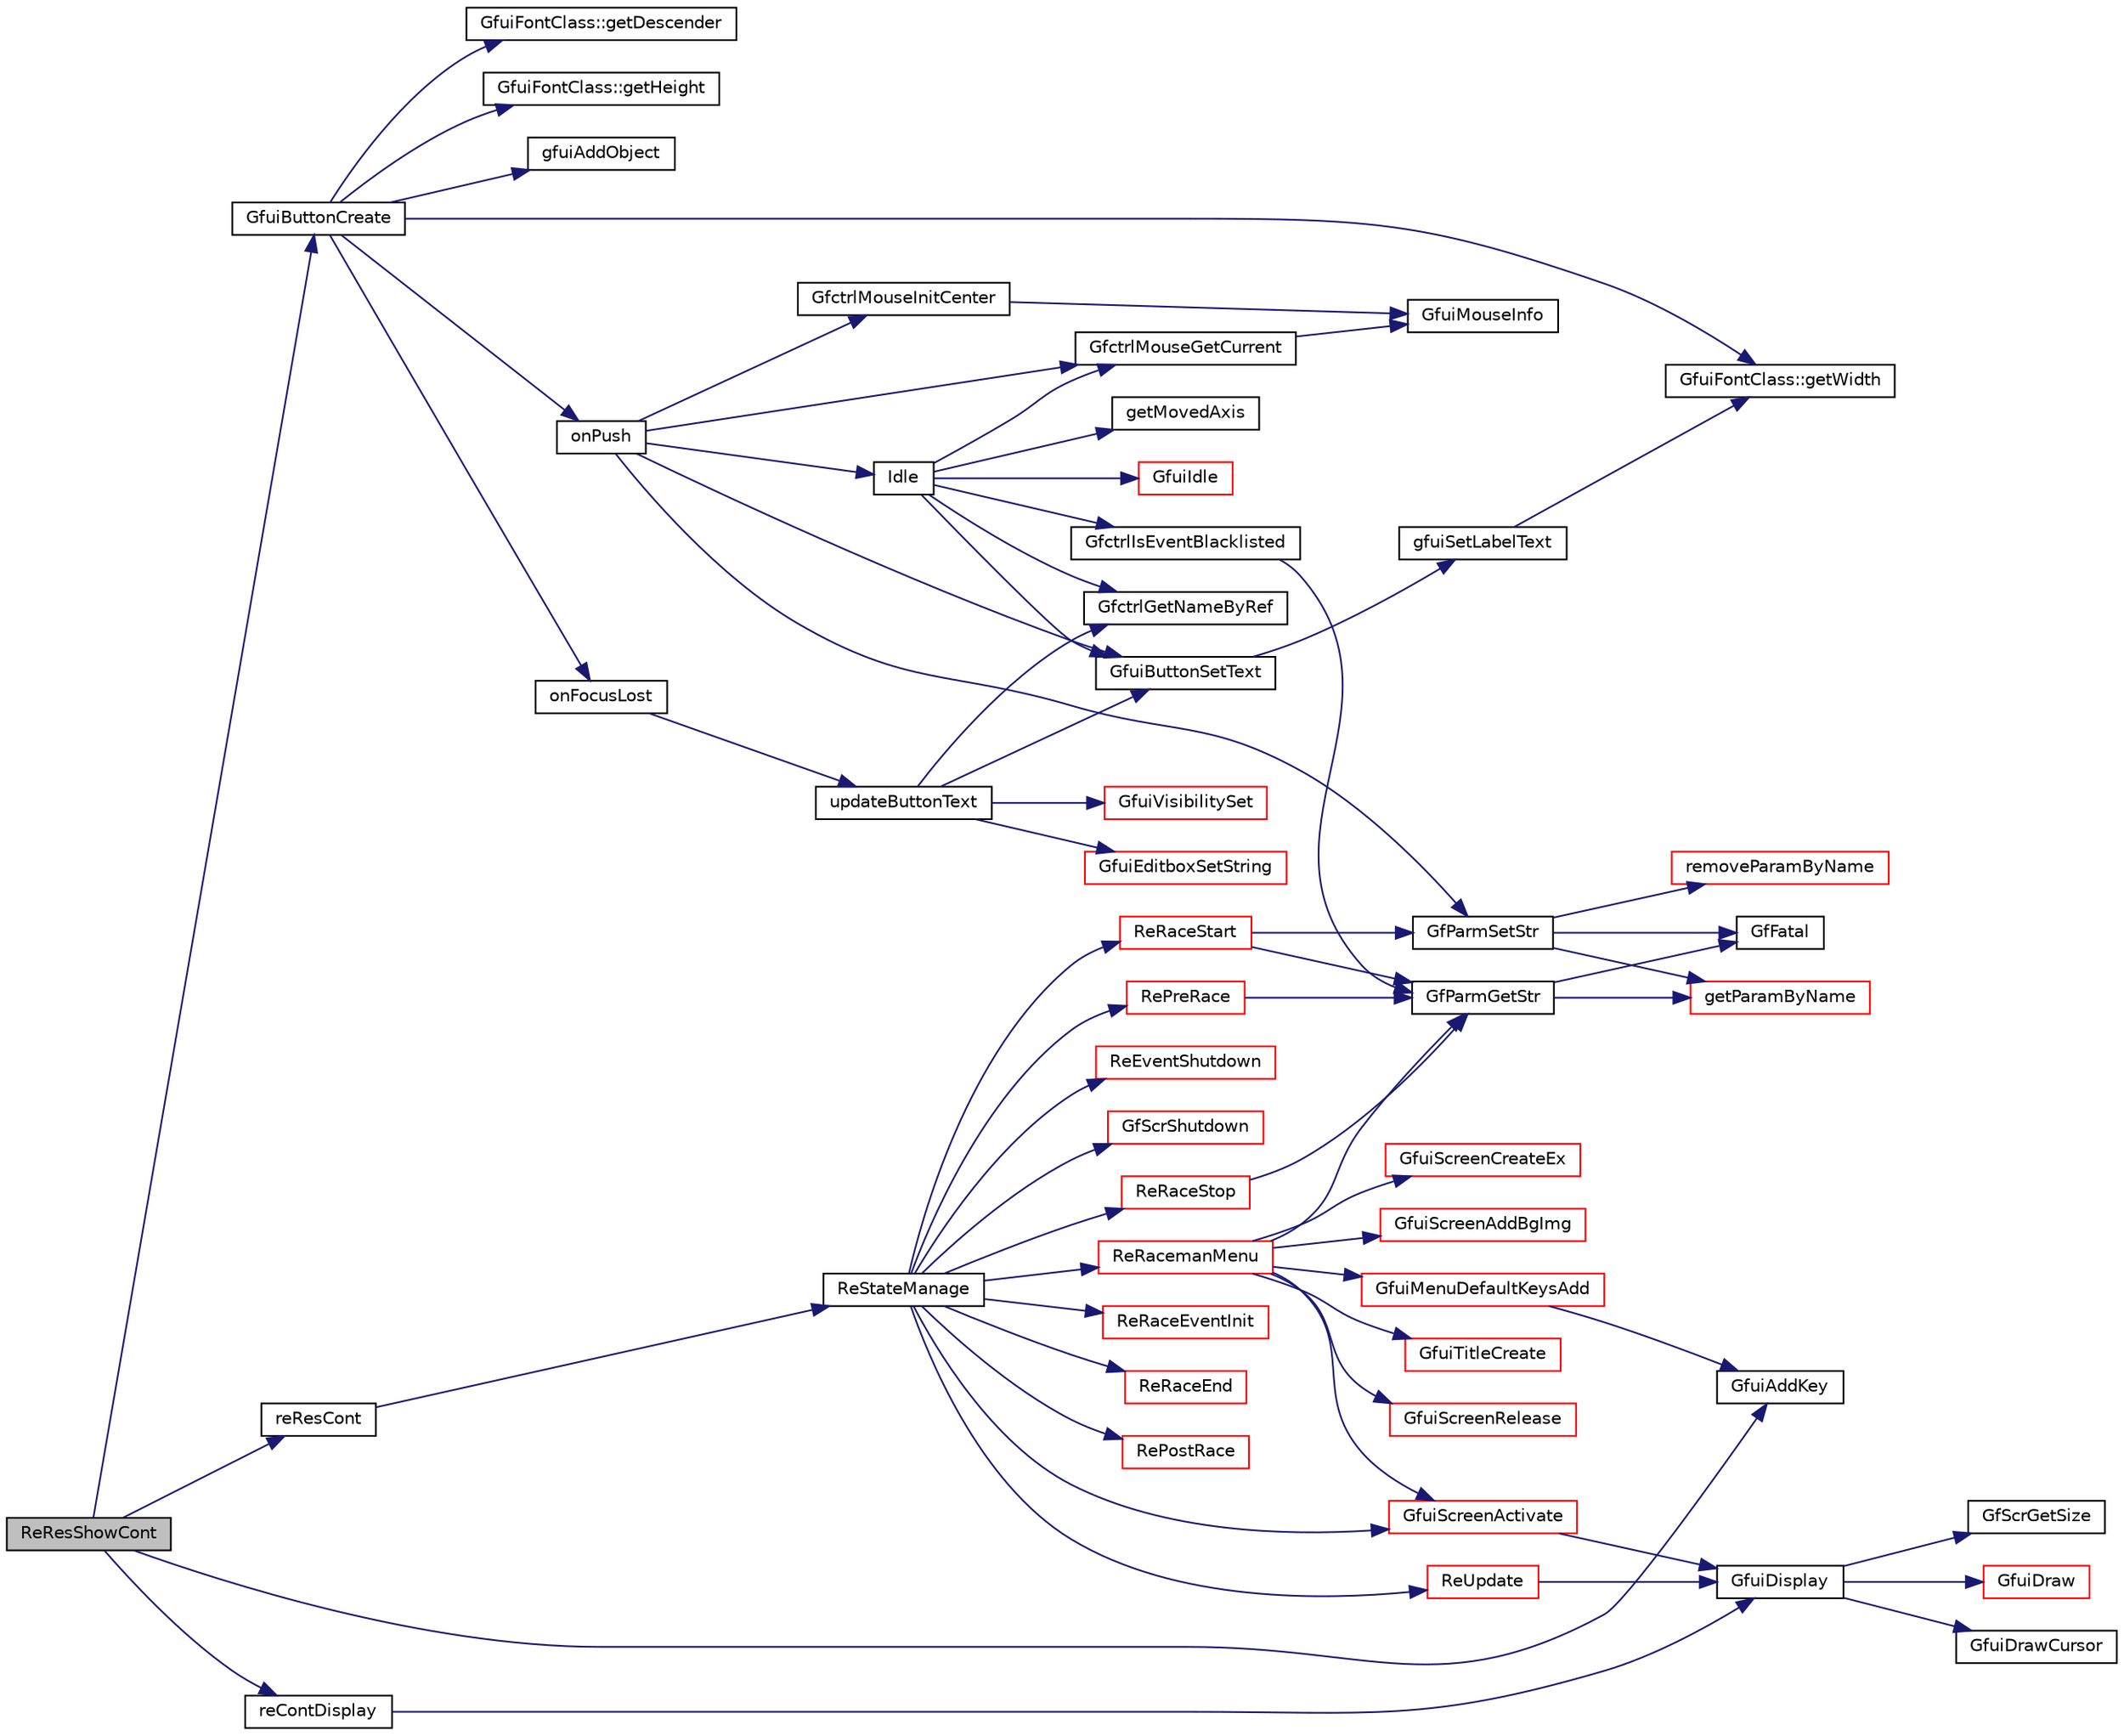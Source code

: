 digraph "ReResShowCont"
{
  edge [fontname="Helvetica",fontsize="10",labelfontname="Helvetica",labelfontsize="10"];
  node [fontname="Helvetica",fontsize="10",shape=record];
  rankdir="LR";
  Node1 [label="ReResShowCont",height=0.2,width=0.4,color="black", fillcolor="grey75", style="filled", fontcolor="black"];
  Node1 -> Node2 [color="midnightblue",fontsize="10",style="solid",fontname="Helvetica"];
  Node2 [label="GfuiButtonCreate",height=0.2,width=0.4,color="black", fillcolor="white", style="filled",URL="$group__gui.html#ga48acf689c531b99051db5328023539fd",tooltip="Add a button to a screen. "];
  Node2 -> Node3 [color="midnightblue",fontsize="10",style="solid",fontname="Helvetica"];
  Node3 [label="onPush",height=0.2,width=0.4,color="black", fillcolor="white", style="filled",URL="$controlconfig_8cpp.html#a7f74cf9ff0daa4eb8a4b17bb40755683"];
  Node3 -> Node4 [color="midnightblue",fontsize="10",style="solid",fontname="Helvetica"];
  Node4 [label="GfuiButtonSetText",height=0.2,width=0.4,color="black", fillcolor="white", style="filled",URL="$group__gui.html#ga6cffbd411c8e21094c49eca5e4b41443",tooltip="Change the label of a button. "];
  Node4 -> Node5 [color="midnightblue",fontsize="10",style="solid",fontname="Helvetica"];
  Node5 [label="gfuiSetLabelText",height=0.2,width=0.4,color="black", fillcolor="white", style="filled",URL="$gui_8h.html#a2271d218f85c4fb52b2e10a4e8fba144"];
  Node5 -> Node6 [color="midnightblue",fontsize="10",style="solid",fontname="Helvetica"];
  Node6 [label="GfuiFontClass::getWidth",height=0.2,width=0.4,color="black", fillcolor="white", style="filled",URL="$class_gfui_font_class.html#a96fb79e144b166ac018613a77795b7d0"];
  Node3 -> Node7 [color="midnightblue",fontsize="10",style="solid",fontname="Helvetica"];
  Node7 [label="GfParmSetStr",height=0.2,width=0.4,color="black", fillcolor="white", style="filled",URL="$group__paramsdata.html#ga51e004417915417cc725baf7b384e9f2",tooltip="Set a string parameter in the parameter set handle. "];
  Node7 -> Node8 [color="midnightblue",fontsize="10",style="solid",fontname="Helvetica"];
  Node8 [label="GfFatal",height=0.2,width=0.4,color="black", fillcolor="white", style="filled",URL="$tgf_8h.html#a927c58e55400ef72e0e54548b26f973d"];
  Node7 -> Node9 [color="midnightblue",fontsize="10",style="solid",fontname="Helvetica"];
  Node9 [label="removeParamByName",height=0.2,width=0.4,color="red", fillcolor="white", style="filled",URL="$group__paramshelper.html#ga07cd5a316f56002cdd2e85fa66ed874d",tooltip="Helper function to remove a parameter with given name paramName. "];
  Node7 -> Node10 [color="midnightblue",fontsize="10",style="solid",fontname="Helvetica"];
  Node10 [label="getParamByName",height=0.2,width=0.4,color="red", fillcolor="white", style="filled",URL="$group__paramshelper.html#gad76ca407ee6b618e69f80c80aa319d63",tooltip="Helper function to get (or create) a parameter by name. "];
  Node3 -> Node11 [color="midnightblue",fontsize="10",style="solid",fontname="Helvetica"];
  Node11 [label="Idle",height=0.2,width=0.4,color="black", fillcolor="white", style="filled",URL="$controlconfig_8cpp.html#ae99357b751c6b47477890bcf61987720"];
  Node11 -> Node12 [color="midnightblue",fontsize="10",style="solid",fontname="Helvetica"];
  Node12 [label="GfctrlMouseGetCurrent",height=0.2,width=0.4,color="black", fillcolor="white", style="filled",URL="$group__ctrl.html#ga1d62005829c884e380b1ee201239ddc6",tooltip="Get the mouse current values. "];
  Node12 -> Node13 [color="midnightblue",fontsize="10",style="solid",fontname="Helvetica"];
  Node13 [label="GfuiMouseInfo",height=0.2,width=0.4,color="black", fillcolor="white", style="filled",URL="$group__gui.html#ga742f49d4d38c9d557fac937240f6ee75",tooltip="Get the mouse information (position and buttons) "];
  Node11 -> Node14 [color="midnightblue",fontsize="10",style="solid",fontname="Helvetica"];
  Node14 [label="GfuiIdle",height=0.2,width=0.4,color="red", fillcolor="white", style="filled",URL="$group__gui.html#ga37075d79253ce8fdfeb115c187cd1108",tooltip="Idle function for the GUI to be called during Idle loop of glut. "];
  Node11 -> Node15 [color="midnightblue",fontsize="10",style="solid",fontname="Helvetica"];
  Node15 [label="GfctrlGetNameByRef",height=0.2,width=0.4,color="black", fillcolor="white", style="filled",URL="$group__ctrl.html#gaa442694772535f7f366b2a5f15e052fb",tooltip="Get a control name by its reference. "];
  Node11 -> Node4 [color="midnightblue",fontsize="10",style="solid",fontname="Helvetica"];
  Node11 -> Node16 [color="midnightblue",fontsize="10",style="solid",fontname="Helvetica"];
  Node16 [label="GfctrlIsEventBlacklisted",height=0.2,width=0.4,color="black", fillcolor="white", style="filled",URL="$group__ctrl.html#gab2fe4386619758238672dd29c32890e8",tooltip="Check if given event is blacklisted (used for buttons or axis which fire a button AND move event)..."];
  Node16 -> Node17 [color="midnightblue",fontsize="10",style="solid",fontname="Helvetica"];
  Node17 [label="GfParmGetStr",height=0.2,width=0.4,color="black", fillcolor="white", style="filled",URL="$group__paramsdata.html#gaa37bfd1fabd03d24fd50812c2330fa12",tooltip="Get a string parameter from the parameter set handle. "];
  Node17 -> Node8 [color="midnightblue",fontsize="10",style="solid",fontname="Helvetica"];
  Node17 -> Node10 [color="midnightblue",fontsize="10",style="solid",fontname="Helvetica"];
  Node11 -> Node18 [color="midnightblue",fontsize="10",style="solid",fontname="Helvetica"];
  Node18 [label="getMovedAxis",height=0.2,width=0.4,color="black", fillcolor="white", style="filled",URL="$controlconfig_8cpp.html#a4e8236f52a235b9fa491726461f4cddb"];
  Node3 -> Node19 [color="midnightblue",fontsize="10",style="solid",fontname="Helvetica"];
  Node19 [label="GfctrlMouseInitCenter",height=0.2,width=0.4,color="black", fillcolor="white", style="filled",URL="$group__ctrl.html#gad5a55fde0e50ffa232a202ec252eaf66",tooltip="Get the reference position. "];
  Node19 -> Node13 [color="midnightblue",fontsize="10",style="solid",fontname="Helvetica"];
  Node3 -> Node12 [color="midnightblue",fontsize="10",style="solid",fontname="Helvetica"];
  Node2 -> Node20 [color="midnightblue",fontsize="10",style="solid",fontname="Helvetica"];
  Node20 [label="onFocusLost",height=0.2,width=0.4,color="black", fillcolor="white", style="filled",URL="$controlconfig_8cpp.html#a59cfe754e770f29c0f4e9c4d52201f83"];
  Node20 -> Node21 [color="midnightblue",fontsize="10",style="solid",fontname="Helvetica"];
  Node21 [label="updateButtonText",height=0.2,width=0.4,color="black", fillcolor="white", style="filled",URL="$controlconfig_8cpp.html#af959d86b3d6a7b6190fb8bdddbf29cf7"];
  Node21 -> Node15 [color="midnightblue",fontsize="10",style="solid",fontname="Helvetica"];
  Node21 -> Node4 [color="midnightblue",fontsize="10",style="solid",fontname="Helvetica"];
  Node21 -> Node22 [color="midnightblue",fontsize="10",style="solid",fontname="Helvetica"];
  Node22 [label="GfuiEditboxSetString",height=0.2,width=0.4,color="red", fillcolor="white", style="filled",URL="$group__gui.html#ga7e769622dd66806a6bc7a6bb2e8e0c25",tooltip="Set a new string. "];
  Node21 -> Node23 [color="midnightblue",fontsize="10",style="solid",fontname="Helvetica"];
  Node23 [label="GfuiVisibilitySet",height=0.2,width=0.4,color="red", fillcolor="white", style="filled",URL="$group__gui.html#ga54cdf60d97666c43dd2a16e4647a8309",tooltip="Set/unset the visibility attribute of an object. "];
  Node2 -> Node6 [color="midnightblue",fontsize="10",style="solid",fontname="Helvetica"];
  Node2 -> Node24 [color="midnightblue",fontsize="10",style="solid",fontname="Helvetica"];
  Node24 [label="GfuiFontClass::getDescender",height=0.2,width=0.4,color="black", fillcolor="white", style="filled",URL="$class_gfui_font_class.html#a9285866cfaa26f2db416dec244ede542"];
  Node2 -> Node25 [color="midnightblue",fontsize="10",style="solid",fontname="Helvetica"];
  Node25 [label="GfuiFontClass::getHeight",height=0.2,width=0.4,color="black", fillcolor="white", style="filled",URL="$class_gfui_font_class.html#af7a8622b16d9d8321fa6bcf5a23352a9"];
  Node2 -> Node26 [color="midnightblue",fontsize="10",style="solid",fontname="Helvetica"];
  Node26 [label="gfuiAddObject",height=0.2,width=0.4,color="black", fillcolor="white", style="filled",URL="$gui_8h.html#a94c49170d91c9d6978d7f4405d9ea064"];
  Node1 -> Node27 [color="midnightblue",fontsize="10",style="solid",fontname="Helvetica"];
  Node27 [label="reResCont",height=0.2,width=0.4,color="black", fillcolor="white", style="filled",URL="$racegl_8cpp.html#a650fb4ce40aeba4a7fcd74116988a161"];
  Node27 -> Node28 [color="midnightblue",fontsize="10",style="solid",fontname="Helvetica"];
  Node28 [label="ReStateManage",height=0.2,width=0.4,color="black", fillcolor="white", style="filled",URL="$racestate_8cpp.html#a049810dfed9900705f82ec174358bc18"];
  Node28 -> Node29 [color="midnightblue",fontsize="10",style="solid",fontname="Helvetica"];
  Node29 [label="ReRacemanMenu",height=0.2,width=0.4,color="red", fillcolor="white", style="filled",URL="$racemanmenu_8cpp.html#a32d9bf6fe692cf9499be7b65bc49f429"];
  Node29 -> Node30 [color="midnightblue",fontsize="10",style="solid",fontname="Helvetica"];
  Node30 [label="GfuiScreenRelease",height=0.2,width=0.4,color="red", fillcolor="white", style="filled",URL="$group__gui.html#ga188b33e2755fc6c39199f60dd60cc6d5",tooltip="Release the given screen. "];
  Node29 -> Node31 [color="midnightblue",fontsize="10",style="solid",fontname="Helvetica"];
  Node31 [label="GfuiScreenCreateEx",height=0.2,width=0.4,color="red", fillcolor="white", style="filled",URL="$group__gui.html#gad9d378558d1ea2fb3348ef4341f99311",tooltip="Create a screen. "];
  Node29 -> Node17 [color="midnightblue",fontsize="10",style="solid",fontname="Helvetica"];
  Node29 -> Node32 [color="midnightblue",fontsize="10",style="solid",fontname="Helvetica"];
  Node32 [label="GfuiScreenAddBgImg",height=0.2,width=0.4,color="red", fillcolor="white", style="filled",URL="$group__gui.html#ga2d1e0f1edf2ed7b53be750c721de1f0a",tooltip="Add an image background to a screen. "];
  Node29 -> Node33 [color="midnightblue",fontsize="10",style="solid",fontname="Helvetica"];
  Node33 [label="GfuiMenuDefaultKeysAdd",height=0.2,width=0.4,color="red", fillcolor="white", style="filled",URL="$group__gui.html#ga1356d8b4565581dfac02dc43c4cba824",tooltip="Add the default menu keyboard callback to a screen. "];
  Node33 -> Node34 [color="midnightblue",fontsize="10",style="solid",fontname="Helvetica"];
  Node34 [label="GfuiAddKey",height=0.2,width=0.4,color="black", fillcolor="white", style="filled",URL="$group__gui.html#gac5aea8aedfe0396ed1aea0364b55a48b",tooltip="Add a Keyboard callback to a screen. "];
  Node29 -> Node35 [color="midnightblue",fontsize="10",style="solid",fontname="Helvetica"];
  Node35 [label="GfuiTitleCreate",height=0.2,width=0.4,color="red", fillcolor="white", style="filled",URL="$group__gui.html#ga2175b7439c4af8f85305dd64b5ebc7a9",tooltip="Add a Title to the screen. "];
  Node29 -> Node36 [color="midnightblue",fontsize="10",style="solid",fontname="Helvetica"];
  Node36 [label="GfuiScreenActivate",height=0.2,width=0.4,color="red", fillcolor="white", style="filled",URL="$group__gui.html#gadbbca757848adfdf2719c4678e30a0a2",tooltip="Activate a screen and make it current. "];
  Node36 -> Node37 [color="midnightblue",fontsize="10",style="solid",fontname="Helvetica"];
  Node37 [label="GfuiDisplay",height=0.2,width=0.4,color="black", fillcolor="white", style="filled",URL="$group__gui.html#ga556f4f79d6831b2c3f8d152471b7e1c9",tooltip="Display function for the GUI to be called during redisplay of glut. "];
  Node37 -> Node38 [color="midnightblue",fontsize="10",style="solid",fontname="Helvetica"];
  Node38 [label="GfScrGetSize",height=0.2,width=0.4,color="black", fillcolor="white", style="filled",URL="$group__screen.html#gadcb66ba3f12ba1cb4c98367898c7f432",tooltip="Get the screen and viewport sizes. "];
  Node37 -> Node39 [color="midnightblue",fontsize="10",style="solid",fontname="Helvetica"];
  Node39 [label="GfuiDraw",height=0.2,width=0.4,color="red", fillcolor="white", style="filled",URL="$gui_8h.html#a564fce5b185b3c92b85c7b16b6187e2c"];
  Node37 -> Node40 [color="midnightblue",fontsize="10",style="solid",fontname="Helvetica"];
  Node40 [label="GfuiDrawCursor",height=0.2,width=0.4,color="black", fillcolor="white", style="filled",URL="$gui_8h.html#a2b5094a549ab8d717c1adce3a25aa4d6"];
  Node28 -> Node41 [color="midnightblue",fontsize="10",style="solid",fontname="Helvetica"];
  Node41 [label="ReRaceEventInit",height=0.2,width=0.4,color="red", fillcolor="white", style="filled",URL="$racemain_8cpp.html#a33615f37b56bd0e8f74ede0228d7f34e"];
  Node28 -> Node42 [color="midnightblue",fontsize="10",style="solid",fontname="Helvetica"];
  Node42 [label="RePreRace",height=0.2,width=0.4,color="red", fillcolor="white", style="filled",URL="$racemain_8cpp.html#a464e90d3ac818e3c493a5610c4209130"];
  Node42 -> Node17 [color="midnightblue",fontsize="10",style="solid",fontname="Helvetica"];
  Node28 -> Node43 [color="midnightblue",fontsize="10",style="solid",fontname="Helvetica"];
  Node43 [label="ReRaceStart",height=0.2,width=0.4,color="red", fillcolor="white", style="filled",URL="$racemain_8cpp.html#a0be88359b4ba613b80309b9e5ad377cf"];
  Node43 -> Node7 [color="midnightblue",fontsize="10",style="solid",fontname="Helvetica"];
  Node43 -> Node17 [color="midnightblue",fontsize="10",style="solid",fontname="Helvetica"];
  Node28 -> Node44 [color="midnightblue",fontsize="10",style="solid",fontname="Helvetica"];
  Node44 [label="ReUpdate",height=0.2,width=0.4,color="red", fillcolor="white", style="filled",URL="$raceengine_8cpp.html#a209253ea6c2b42ddd43dabcaa9f62104"];
  Node44 -> Node37 [color="midnightblue",fontsize="10",style="solid",fontname="Helvetica"];
  Node28 -> Node45 [color="midnightblue",fontsize="10",style="solid",fontname="Helvetica"];
  Node45 [label="ReRaceStop",height=0.2,width=0.4,color="red", fillcolor="white", style="filled",URL="$racemain_8cpp.html#aa740e3614fd7173cba8343e51034c240"];
  Node45 -> Node17 [color="midnightblue",fontsize="10",style="solid",fontname="Helvetica"];
  Node28 -> Node46 [color="midnightblue",fontsize="10",style="solid",fontname="Helvetica"];
  Node46 [label="ReRaceEnd",height=0.2,width=0.4,color="red", fillcolor="white", style="filled",URL="$racemain_8cpp.html#a3fe5e6a10cae8b329e1e5cf3ca684239"];
  Node28 -> Node47 [color="midnightblue",fontsize="10",style="solid",fontname="Helvetica"];
  Node47 [label="RePostRace",height=0.2,width=0.4,color="red", fillcolor="white", style="filled",URL="$racemain_8cpp.html#a32f180f9769223da9ba83f078b749b8e"];
  Node28 -> Node48 [color="midnightblue",fontsize="10",style="solid",fontname="Helvetica"];
  Node48 [label="ReEventShutdown",height=0.2,width=0.4,color="red", fillcolor="white", style="filled",URL="$racemain_8cpp.html#a42f6a7e85ea516dc8657ac0378ae4c84"];
  Node28 -> Node49 [color="midnightblue",fontsize="10",style="solid",fontname="Helvetica"];
  Node49 [label="GfScrShutdown",height=0.2,width=0.4,color="red", fillcolor="white", style="filled",URL="$group__screen.html#ga6d0bb220ea6cff819677463a10351c56",tooltip="Shutdown the screen. "];
  Node28 -> Node36 [color="midnightblue",fontsize="10",style="solid",fontname="Helvetica"];
  Node1 -> Node34 [color="midnightblue",fontsize="10",style="solid",fontname="Helvetica"];
  Node1 -> Node50 [color="midnightblue",fontsize="10",style="solid",fontname="Helvetica"];
  Node50 [label="reContDisplay",height=0.2,width=0.4,color="black", fillcolor="white", style="filled",URL="$racegl_8cpp.html#ac6fb863f2060d2d810a7f1d98f792783"];
  Node50 -> Node37 [color="midnightblue",fontsize="10",style="solid",fontname="Helvetica"];
}
